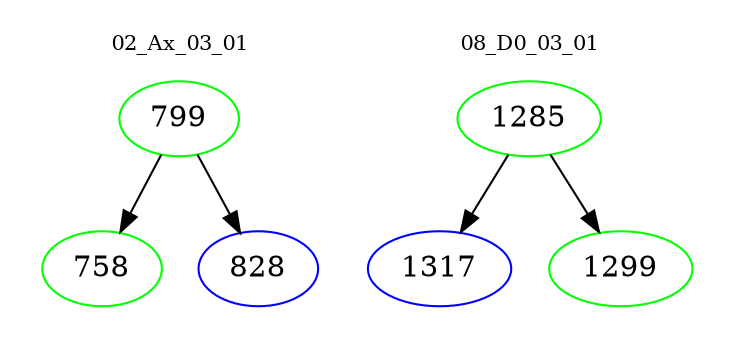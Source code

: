 digraph{
subgraph cluster_0 {
color = white
label = "02_Ax_03_01";
fontsize=10;
T0_799 [label="799", color="green"]
T0_799 -> T0_758 [color="black"]
T0_758 [label="758", color="green"]
T0_799 -> T0_828 [color="black"]
T0_828 [label="828", color="blue"]
}
subgraph cluster_1 {
color = white
label = "08_D0_03_01";
fontsize=10;
T1_1285 [label="1285", color="green"]
T1_1285 -> T1_1317 [color="black"]
T1_1317 [label="1317", color="blue"]
T1_1285 -> T1_1299 [color="black"]
T1_1299 [label="1299", color="green"]
}
}
